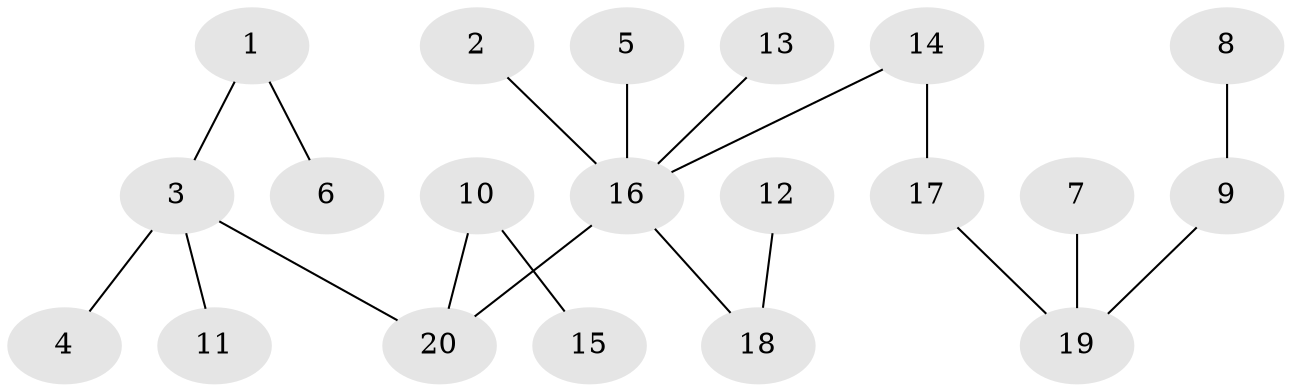 // original degree distribution, {5: 0.03278688524590164, 6: 0.01639344262295082, 2: 0.2459016393442623, 3: 0.18032786885245902, 7: 0.01639344262295082, 1: 0.4918032786885246, 4: 0.01639344262295082}
// Generated by graph-tools (version 1.1) at 2025/37/03/04/25 23:37:24]
// undirected, 20 vertices, 19 edges
graph export_dot {
  node [color=gray90,style=filled];
  1;
  2;
  3;
  4;
  5;
  6;
  7;
  8;
  9;
  10;
  11;
  12;
  13;
  14;
  15;
  16;
  17;
  18;
  19;
  20;
  1 -- 3 [weight=1.0];
  1 -- 6 [weight=1.0];
  2 -- 16 [weight=1.0];
  3 -- 4 [weight=1.0];
  3 -- 11 [weight=1.0];
  3 -- 20 [weight=1.0];
  5 -- 16 [weight=1.0];
  7 -- 19 [weight=1.0];
  8 -- 9 [weight=1.0];
  9 -- 19 [weight=1.0];
  10 -- 15 [weight=1.0];
  10 -- 20 [weight=1.0];
  12 -- 18 [weight=1.0];
  13 -- 16 [weight=1.0];
  14 -- 16 [weight=1.0];
  14 -- 17 [weight=1.0];
  16 -- 18 [weight=1.0];
  16 -- 20 [weight=1.0];
  17 -- 19 [weight=1.0];
}
